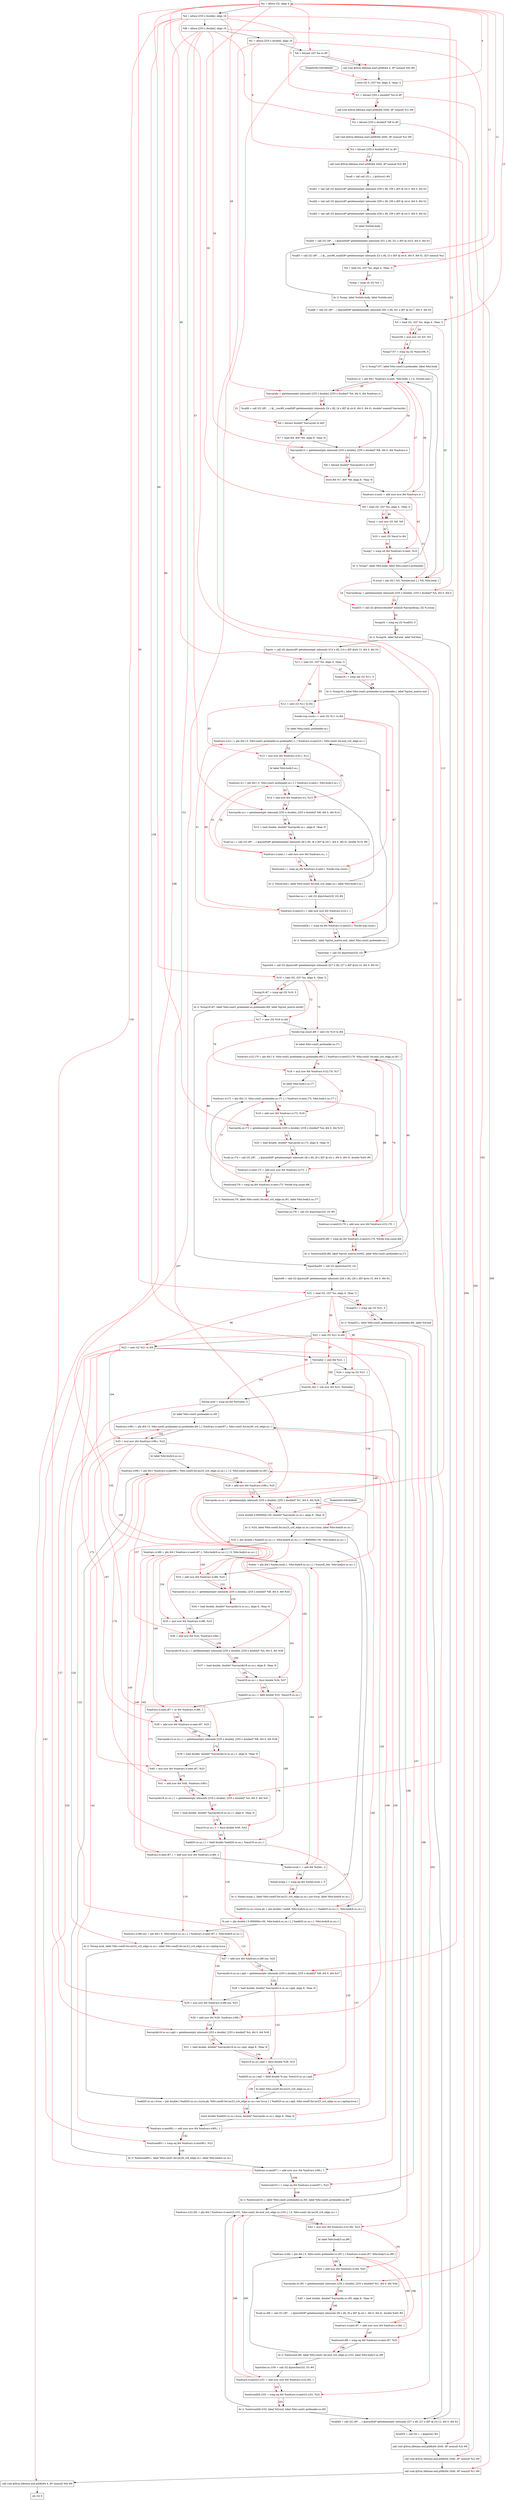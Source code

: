 digraph "CDFG for'main' function" {
	Node0x56155b3c3358[shape=record, label="  %n = alloca i32, align 4"]
	Node0x56155b3c1328[shape=record, label="  %A = alloca [255 x double], align 16"]
	Node0x56155b3e7b78[shape=record, label="  %B = alloca [255 x double], align 16"]
	Node0x56155b3e7bf8[shape=record, label="  %C = alloca [255 x double], align 16"]
	Node0x56155b3e7c78[shape=record, label="  %0 = bitcast i32* %n to i8*"]
	Node0x56155b3e7e28[shape=record, label="  call void @llvm.lifetime.start.p0i8(i64 4, i8* nonnull %0) #6"]
	Node0x56155b3e7f00[shape=record, label="  store i32 0, i32* %n, align 4, !tbaa !2"]
	Node0x56155b3e7f68[shape=record, label="  %1 = bitcast [255 x double]* %A to i8*"]
	Node0x56155b3e8048[shape=record, label="  call void @llvm.lifetime.start.p0i8(i64 2040, i8* nonnull %1) #6"]
	Node0x56155b3e8108[shape=record, label="  %2 = bitcast [255 x double]* %B to i8*"]
	Node0x56155b3e81c8[shape=record, label="  call void @llvm.lifetime.start.p0i8(i64 2040, i8* nonnull %2) #6"]
	Node0x56155b3e8288[shape=record, label="  %3 = bitcast [255 x double]* %C to i8*"]
	Node0x56155b3e8338[shape=record, label="  call void @llvm.lifetime.start.p0i8(i64 2040, i8* nonnull %3) #6"]
	Node0x56155b3e84e8[shape=record, label="  %call = tail call i32 (...) @clrscr() #6"]
	Node0x56155b3e8680[shape=record, label="  %call1 = tail call i32 @puts(i8* getelementptr inbounds ([59 x i8], [59 x i8]* @.str.3, i64 0, i64 0))"]
	Node0x56155b3e87f0[shape=record, label="  %call2 = tail call i32 @puts(i8* getelementptr inbounds ([59 x i8], [59 x i8]* @.str.4, i64 0, i64 0))"]
	Node0x56155b3e88e0[shape=record, label="  %call3 = tail call i32 @puts(i8* getelementptr inbounds ([59 x i8], [59 x i8]* @.str.3, i64 0, i64 0))"]
	Node0x56155b3e8a48[shape=record, label="  br label %while.body"]
	Node0x56155b3e8b60[shape=record, label="  %call4 = call i32 (i8*, ...) @printf(i8* getelementptr inbounds ([51 x i8], [51 x i8]* @.str.5, i64 0, i64 0))"]
	Node0x56155b3e8da8[shape=record, label="  %call5 = call i32 (i8*, ...) @__isoc99_scanf(i8* getelementptr inbounds ([3 x i8], [3 x i8]* @.str.6, i64 0, i64 0), i32* nonnull %n)"]
	Node0x56155b3e8e68[shape=record, label="  %4 = load i32, i32* %n, align 4, !tbaa !2"]
	Node0x56155b3e8f30[shape=record, label="  %cmp = icmp slt i32 %4, 1"]
	Node0x56155b3e9178[shape=record, label="  br i1 %cmp, label %while.body, label %while.end"]
	Node0x56155b3e9270[shape=record, label="  %call6 = call i32 (i8*, ...) @printf(i8* getelementptr inbounds ([61 x i8], [61 x i8]* @.str.7, i64 0, i64 0))"]
	Node0x56155b3e7ac8[shape=record, label="  %5 = load i32, i32* %n, align 4, !tbaa !2"]
	Node0x56155b3e9360[shape=record, label="  %mul106 = mul nsw i32 %5, %5"]
	Node0x56155b3e93f0[shape=record, label="  %cmp7107 = icmp eq i32 %mul106, 0"]
	Node0x56155b3e9648[shape=record, label="  br i1 %cmp7107, label %for.cond13.preheader, label %for.body"]
	Node0x56155b3e96f8[shape=record, label="  %.lcssa = phi i32 [ %5, %while.end ], [ %9, %for.body ]"]
	Node0x56155b3e97d8[shape=record, label="  %arraydecay = getelementptr inbounds [255 x double], [255 x double]* %A, i64 0, i64 0"]
	Node0x56155b3e9928[shape=record, label="  %call33 = call i32 @brinv(double* nonnull %arraydecay, i32 %.lcssa)"]
	Node0x56155b3e9a00[shape=record, label="  %cmp34 = icmp eq i32 %call33, 0"]
	Node0x56155b3e9ee8[shape=record, label="  br i1 %cmp34, label %if.end, label %if.then"]
	Node0x56155b3e9f68[shape=record, label="  %indvars.iv = phi i64 [ %indvars.iv.next, %for.body ], [ 0, %while.end ]"]
	Node0x56155b3ea078[shape=record, label="  %arrayidx = getelementptr inbounds [255 x double], [255 x double]* %A, i64 0, i64 %indvars.iv"]
	Node0x56155b3ea1e8[shape=record, label="  %call8 = call i32 (i8*, ...) @__isoc99_scanf(i8* getelementptr inbounds ([4 x i8], [4 x i8]* @.str.8, i64 0, i64 0), double* nonnull %arrayidx)"]
	Node0x56155b3ea2a8[shape=record, label="  %6 = bitcast double* %arrayidx to i64*"]
	Node0x56155b3ea308[shape=record, label="  %7 = load i64, i64* %6, align 8, !tbaa !6"]
	Node0x56155b3ea398[shape=record, label="  %arrayidx12 = getelementptr inbounds [255 x double], [255 x double]* %B, i64 0, i64 %indvars.iv"]
	Node0x56155b3ea438[shape=record, label="  %8 = bitcast double* %arrayidx12 to i64*"]
	Node0x56155b3ea540[shape=record, label="  store i64 %7, i64* %8, align 8, !tbaa !6"]
	Node0x56155b3ea5c0[shape=record, label="  %indvars.iv.next = add nuw nsw i64 %indvars.iv, 1"]
	Node0x56155b3e95b8[shape=record, label="  %9 = load i32, i32* %n, align 4, !tbaa !2"]
	Node0x56155b3ea630[shape=record, label="  %mul = mul nsw i32 %9, %9"]
	Node0x56155b3ea6a8[shape=record, label="  %10 = zext i32 %mul to i64"]
	Node0x56155b3ea720[shape=record, label="  %cmp7 = icmp ult i64 %indvars.iv.next, %10"]
	Node0x56155b3ea7c8[shape=record, label="  br i1 %cmp7, label %for.body, label %for.cond13.preheader"]
	Node0x56155b3ea8e0[shape=record, label="  %puts = call i32 @puts(i8* getelementptr inbounds ([14 x i8], [14 x i8]* @str.13, i64 0, i64 0))"]
	Node0x56155b3e9e58[shape=record, label="  %11 = load i32, i32* %n, align 4, !tbaa !2"]
	Node0x56155b3ea960[shape=record, label="  %cmp18.i = icmp sgt i32 %11, 0"]
	Node0x56155b3eabb8[shape=record, label="  br i1 %cmp18.i, label %for.cond1.preheader.us.preheader.i, label %print_matrix.exit"]
	Node0x56155b3eaa28[shape=record, label="  %12 = sext i32 %11 to i64"]
	Node0x56155b3eac48[shape=record, label="  %wide.trip.count.i = zext i32 %11 to i64"]
	Node0x56155b3eadf8[shape=record, label="  br label %for.cond1.preheader.us.i"]
	Node0x56155b3eaf88[shape=record, label="  %indvars.iv22.i = phi i64 [ 0, %for.cond1.preheader.us.preheader.i ], [ %indvars.iv.next23.i, %for.cond1.for.end_crit_edge.us.i ]"]
	Node0x56155b3eb050[shape=record, label="  %13 = mul nsw i64 %indvars.iv22.i, %12"]
	Node0x56155b3eb188[shape=record, label="  br label %for.body3.us.i"]
	Node0x56155b3eb258[shape=record, label="  %indvars.iv.i = phi i64 [ 0, %for.cond1.preheader.us.i ], [ %indvars.iv.next.i, %for.body3.us.i ]"]
	Node0x56155b3eb320[shape=record, label="  %14 = add nsw i64 %indvars.iv.i, %13"]
	Node0x56155b3eb3a8[shape=record, label="  %arrayidx.us.i = getelementptr inbounds [255 x double], [255 x double]* %B, i64 0, i64 %14"]
	Node0x56155b3eb448[shape=record, label="  %15 = load double, double* %arrayidx.us.i, align 8, !tbaa !6"]
	Node0x56155b3eb4f8[shape=record, label="  %call.us.i = call i32 (i8*, ...) @printf(i8* getelementptr inbounds ([8 x i8], [8 x i8]* @.str.1, i64 0, i64 0), double %15) #6"]
	Node0x56155b3eb650[shape=record, label="  %indvars.iv.next.i = add nuw nsw i64 %indvars.iv.i, 1"]
	Node0x56155b3eb6f0[shape=record, label="  %exitcond.i = icmp eq i64 %indvars.iv.next.i, %wide.trip.count.i"]
	Node0x56155b3eb7a8[shape=record, label="  br i1 %exitcond.i, label %for.cond1.for.end_crit_edge.us.i, label %for.body3.us.i"]
	Node0x56155b3eb820[shape=record, label="  %putchar.us.i = call i32 @putchar(i32 10) #6"]
	Node0x56155b3eb8f0[shape=record, label="  %indvars.iv.next23.i = add nuw nsw i64 %indvars.iv22.i, 1"]
	Node0x56155b3eb960[shape=record, label="  %exitcond26.i = icmp eq i64 %indvars.iv.next23.i, %wide.trip.count.i"]
	Node0x56155b3ec038[shape=record, label="  br i1 %exitcond26.i, label %print_matrix.exit, label %for.cond1.preheader.us.i"]
	Node0x56155b3ec0b0[shape=record, label="  %putchar = call i32 @putchar(i32 10)"]
	Node0x56155b3ec200[shape=record, label="  %puts64 = call i32 @puts(i8* getelementptr inbounds ([27 x i8], [27 x i8]* @str.14, i64 0, i64 0))"]
	Node0x56155b3eab08[shape=record, label="  %16 = load i32, i32* %n, align 4, !tbaa !2"]
	Node0x56155b3ec2d0[shape=record, label="  %cmp18.i67 = icmp sgt i32 %16, 0"]
	Node0x56155b3ea4c8[shape=record, label="  br i1 %cmp18.i67, label %for.cond1.preheader.us.preheader.i69, label %print_matrix.exit82"]
	Node0x56155b3ead68[shape=record, label="  %17 = sext i32 %16 to i64"]
	Node0x56155b3eb128[shape=record, label="  %wide.trip.count.i68 = zext i32 %16 to i64"]
	Node0x56155b3ec588[shape=record, label="  br label %for.cond1.preheader.us.i71"]
	Node0x56155b3ec748[shape=record, label="  %indvars.iv22.i70 = phi i64 [ 0, %for.cond1.preheader.us.preheader.i69 ], [ %indvars.iv.next23.i79, %for.cond1.for.end_crit_edge.us.i81 ]"]
	Node0x56155b3ec870[shape=record, label="  %18 = mul nsw i64 %indvars.iv22.i70, %17"]
	Node0x56155b3ec998[shape=record, label="  br label %for.body3.us.i77"]
	Node0x56155b3eca48[shape=record, label="  %indvars.iv.i72 = phi i64 [ 0, %for.cond1.preheader.us.i71 ], [ %indvars.iv.next.i75, %for.body3.us.i77 ]"]
	Node0x56155b3ecb10[shape=record, label="  %19 = add nsw i64 %indvars.iv.i72, %18"]
	Node0x56155b3ecb98[shape=record, label="  %arrayidx.us.i73 = getelementptr inbounds [255 x double], [255 x double]* %A, i64 0, i64 %19"]
	Node0x56155b3ecc38[shape=record, label="  %20 = load double, double* %arrayidx.us.i73, align 8, !tbaa !6"]
	Node0x56155b3ecce8[shape=record, label="  %call.us.i74 = call i32 (i8*, ...) @printf(i8* getelementptr inbounds ([8 x i8], [8 x i8]* @.str.1, i64 0, i64 0), double %20) #6"]
	Node0x56155b3ece10[shape=record, label="  %indvars.iv.next.i75 = add nuw nsw i64 %indvars.iv.i72, 1"]
	Node0x56155b3eceb0[shape=record, label="  %exitcond.i76 = icmp eq i64 %indvars.iv.next.i75, %wide.trip.count.i68"]
	Node0x56155b3ecf68[shape=record, label="  br i1 %exitcond.i76, label %for.cond1.for.end_crit_edge.us.i81, label %for.body3.us.i77"]
	Node0x56155b3ecfe0[shape=record, label="  %putchar.us.i78 = call i32 @putchar(i32 10) #6"]
	Node0x56155b3ed0b0[shape=record, label="  %indvars.iv.next23.i79 = add nuw nsw i64 %indvars.iv22.i70, 1"]
	Node0x56155b3ed120[shape=record, label="  %exitcond26.i80 = icmp eq i64 %indvars.iv.next23.i79, %wide.trip.count.i68"]
	Node0x56155b3ed1a8[shape=record, label="  br i1 %exitcond26.i80, label %print_matrix.exit82, label %for.cond1.preheader.us.i71"]
	Node0x56155b3ed220[shape=record, label="  %putchar65 = call i32 @putchar(i32 10)"]
	Node0x56155b3ed370[shape=record, label="  %puts66 = call i32 @puts(i8* getelementptr inbounds ([26 x i8], [26 x i8]* @str.15, i64 0, i64 0))"]
	Node0x56155b3eaf08[shape=record, label="  %21 = load i32, i32* %n, align 4, !tbaa !2"]
	Node0x56155b3ed440[shape=record, label="  %cmp53.i = icmp sgt i32 %21, 0"]
	Node0x56155b3ed558[shape=record, label="  br i1 %cmp53.i, label %for.cond1.preheader.us.preheader.i84, label %if.end"]
	Node0x56155b3ec4f8[shape=record, label="  %22 = zext i32 %21 to i64"]
	Node0x56155b3ec6c8[shape=record, label="  %23 = sext i32 %21 to i64"]
	Node0x56155b3ed5d0[shape=record, label="  %xtraiter = and i64 %22, 1"]
	Node0x56155b3ed640[shape=record, label="  %24 = icmp eq i32 %21, 1"]
	Node0x56155b3ed6b0[shape=record, label="  %unroll_iter = sub nsw i64 %22, %xtraiter"]
	Node0x56155b3ed720[shape=record, label="  %lcmp.mod = icmp eq i64 %xtraiter, 0"]
	Node0x56155b3ed898[shape=record, label="  br label %for.cond1.preheader.us.i85"]
	Node0x56155b3eda38[shape=record, label="  %indvars.iv96.i = phi i64 [ 0, %for.cond1.preheader.us.preheader.i84 ], [ %indvars.iv.next97.i, %for.cond1.for.inc26_crit_edge.us.i ]"]
	Node0x56155b3edb00[shape=record, label="  %25 = mul nsw i64 %indvars.iv96.i, %23"]
	Node0x56155b3edc88[shape=record, label="  br label %for.body4.us.us.i"]
	Node0x56155b3edd00[shape=record, label="  %indvars.iv.next97.i = add nuw nsw i64 %indvars.iv96.i, 1"]
	Node0x56155b3edd70[shape=record, label="  %exitcond101.i = icmp eq i64 %indvars.iv.next97.i, %22"]
	Node0x56155b3edee8[shape=record, label="  br i1 %exitcond101.i, label %for.cond1.preheader.us.i93, label %for.cond1.preheader.us.i85"]
	Node0x56155b3ee028[shape=record, label="  %indvars.iv89.i = phi i64 [ %indvars.iv.next90.i, %for.cond5.for.inc23_crit_edge.us.us.i ], [ 0, %for.cond1.preheader.us.i85 ]"]
	Node0x56155b3ee0f0[shape=record, label="  %26 = add nsw i64 %indvars.iv89.i, %25"]
	Node0x56155b3ee178[shape=record, label="  %arrayidx.us.us.i = getelementptr inbounds [255 x double], [255 x double]* %C, i64 0, i64 %26"]
	Node0x56155b3ee290[shape=record, label="  store double 0.000000e+00, double* %arrayidx.us.us.i, align 8, !tbaa !6"]
	Node0x56155b3ee558[shape=record, label="  br i1 %24, label %for.cond5.for.inc23_crit_edge.us.us.i.unr-lcssa, label %for.body8.us.us.i"]
	Node0x56155b3ee648[shape=record, label="  %add20.us.us.i.lcssa.ph = phi double [ undef, %for.body4.us.us.i ], [ %add20.us.us.i.1, %for.body8.us.us.i ]"]
	Node0x56155b3ee718[shape=record, label="  %.unr = phi double [ 0.000000e+00, %for.body4.us.us.i ], [ %add20.us.us.i.1, %for.body8.us.us.i ]"]
	Node0x56155b3ee8b8[shape=record, label="  %indvars.iv.i86.unr = phi i64 [ 0, %for.body4.us.us.i ], [ %indvars.iv.next.i87.1, %for.body8.us.us.i ]"]
	Node0x56155b3eeac8[shape=record, label="  br i1 %lcmp.mod, label %for.cond5.for.inc23_crit_edge.us.us.i, label %for.cond5.for.inc23_crit_edge.us.us.i.epilog-lcssa"]
	Node0x56155b3eeb40[shape=record, label="  %27 = add nsw i64 %indvars.iv.i86.unr, %25"]
	Node0x56155b3eebc8[shape=record, label="  %arrayidx14.us.us.i.epil = getelementptr inbounds [255 x double], [255 x double]* %B, i64 0, i64 %27"]
	Node0x56155b3eea38[shape=record, label="  %28 = load double, double* %arrayidx14.us.us.i.epil, align 8, !tbaa !6"]
	Node0x56155b3eec80[shape=record, label="  %29 = mul nsw i64 %indvars.iv.i86.unr, %23"]
	Node0x56155b3eecf0[shape=record, label="  %30 = add nsw i64 %29, %indvars.iv89.i"]
	Node0x56155b3eed78[shape=record, label="  %arrayidx18.us.us.i.epil = getelementptr inbounds [255 x double], [255 x double]* %A, i64 0, i64 %30"]
	Node0x56155b3eee18[shape=record, label="  %31 = load double, double* %arrayidx18.us.us.i.epil, align 8, !tbaa !6"]
	Node0x56155b3eee90[shape=record, label="  %mul19.us.us.i.epil = fmul double %28, %31"]
	Node0x56155b3eef30[shape=record, label="  %add20.us.us.i.epil = fadd double %.unr, %mul19.us.us.i.epil"]
	Node0x56155b3eefb8[shape=record, label="  br label %for.cond5.for.inc23_crit_edge.us.us.i"]
	Node0x56155b3ef008[shape=record, label="  %add20.us.us.i.lcssa = phi double [ %add20.us.us.i.lcssa.ph, %for.cond5.for.inc23_crit_edge.us.us.i.unr-lcssa ], [ %add20.us.us.i.epil, %for.cond5.for.inc23_crit_edge.us.us.i.epilog-lcssa ]"]
	Node0x56155b3ef100[shape=record, label="  store double %add20.us.us.i.lcssa, double* %arrayidx.us.us.i, align 8, !tbaa !6"]
	Node0x56155b3ef180[shape=record, label="  %indvars.iv.next90.i = add nuw nsw i64 %indvars.iv89.i, 1"]
	Node0x56155b3ef1f0[shape=record, label="  %exitcond93.i = icmp eq i64 %indvars.iv.next90.i, %22"]
	Node0x56155b3eb9e8[shape=record, label="  br i1 %exitcond93.i, label %for.cond1.for.inc26_crit_edge.us.i, label %for.body4.us.us.i"]
	Node0x56155b3eba38[shape=record, label="  %32 = phi double [ %add20.us.us.i.1, %for.body8.us.us.i ], [ 0.000000e+00, %for.body4.us.us.i ]"]
	Node0x56155b3ebce8[shape=record, label="  %indvars.iv.i86 = phi i64 [ %indvars.iv.next.i87.1, %for.body8.us.us.i ], [ 0, %for.body4.us.us.i ]"]
	Node0x56155b3ebde8[shape=record, label="  %niter = phi i64 [ %niter.nsub.1, %for.body8.us.us.i ], [ %unroll_iter, %for.body4.us.us.i ]"]
	Node0x56155b3ebeb0[shape=record, label="  %33 = add nsw i64 %indvars.iv.i86, %25"]
	Node0x56155b3ebf38[shape=record, label="  %arrayidx14.us.us.i = getelementptr inbounds [255 x double], [255 x double]* %B, i64 0, i64 %33"]
	Node0x56155b3edc08[shape=record, label="  %34 = load double, double* %arrayidx14.us.us.i, align 8, !tbaa !6"]
	Node0x56155b3efeb0[shape=record, label="  %35 = mul nsw i64 %indvars.iv.i86, %23"]
	Node0x56155b3eff20[shape=record, label="  %36 = add nsw i64 %35, %indvars.iv89.i"]
	Node0x56155b3effa8[shape=record, label="  %arrayidx18.us.us.i = getelementptr inbounds [255 x double], [255 x double]* %A, i64 0, i64 %36"]
	Node0x56155b3ed9b8[shape=record, label="  %37 = load double, double* %arrayidx18.us.us.i, align 8, !tbaa !6"]
	Node0x56155b3f0060[shape=record, label="  %mul19.us.us.i = fmul double %34, %37"]
	Node0x56155b3f00d0[shape=record, label="  %add20.us.us.i = fadd double %32, %mul19.us.us.i"]
	Node0x56155b3f0140[shape=record, label="  %indvars.iv.next.i87 = or i64 %indvars.iv.i86, 1"]
	Node0x56155b3f0240[shape=record, label="  %38 = add nsw i64 %indvars.iv.next.i87, %25"]
	Node0x56155b3f02c8[shape=record, label="  %arrayidx14.us.us.i.1 = getelementptr inbounds [255 x double], [255 x double]* %B, i64 0, i64 %38"]
	Node0x56155b3f0368[shape=record, label="  %39 = load double, double* %arrayidx14.us.us.i.1, align 8, !tbaa !6"]
	Node0x56155b3f03e0[shape=record, label="  %40 = mul nsw i64 %indvars.iv.next.i87, %23"]
	Node0x56155b3f0450[shape=record, label="  %41 = add nsw i64 %40, %indvars.iv89.i"]
	Node0x56155b3f04d8[shape=record, label="  %arrayidx18.us.us.i.1 = getelementptr inbounds [255 x double], [255 x double]* %A, i64 0, i64 %41"]
	Node0x56155b3f0578[shape=record, label="  %42 = load double, double* %arrayidx18.us.us.i.1, align 8, !tbaa !6"]
	Node0x56155b3f05f0[shape=record, label="  %mul19.us.us.i.1 = fmul double %39, %42"]
	Node0x56155b3f0660[shape=record, label="  %add20.us.us.i.1 = fadd double %add20.us.us.i, %mul19.us.us.i.1"]
	Node0x56155b3f06d0[shape=record, label="  %indvars.iv.next.i87.1 = add nuw nsw i64 %indvars.iv.i86, 2"]
	Node0x56155b3f0740[shape=record, label="  %niter.nsub.1 = add i64 %niter, -2"]
	Node0x56155b3f07b0[shape=record, label="  %niter.ncmp.1 = icmp eq i64 %niter.nsub.1, 0"]
	Node0x56155b3f0838[shape=record, label="  br i1 %niter.ncmp.1, label %for.cond5.for.inc23_crit_edge.us.us.i.unr-lcssa, label %for.body8.us.us.i"]
	Node0x56155b3f0908[shape=record, label="  %indvars.iv22.i92 = phi i64 [ %indvars.iv.next23.i101, %for.cond1.for.end_crit_edge.us.i103 ], [ 0, %for.cond1.for.inc26_crit_edge.us.i ]"]
	Node0x56155b3f0a00[shape=record, label="  %43 = mul nsw i64 %indvars.iv22.i92, %23"]
	Node0x56155b3ee3d8[shape=record, label="  br label %for.body3.us.i99"]
	Node0x56155b3f0af8[shape=record, label="  %indvars.iv.i94 = phi i64 [ 0, %for.cond1.preheader.us.i93 ], [ %indvars.iv.next.i97, %for.body3.us.i99 ]"]
	Node0x56155b3f0bc0[shape=record, label="  %44 = add nsw i64 %indvars.iv.i94, %43"]
	Node0x56155b3f0c48[shape=record, label="  %arrayidx.us.i95 = getelementptr inbounds [255 x double], [255 x double]* %C, i64 0, i64 %44"]
	Node0x56155b3f0ce8[shape=record, label="  %45 = load double, double* %arrayidx.us.i95, align 8, !tbaa !6"]
	Node0x56155b3f0d98[shape=record, label="  %call.us.i96 = call i32 (i8*, ...) @printf(i8* getelementptr inbounds ([8 x i8], [8 x i8]* @.str.1, i64 0, i64 0), double %45) #6"]
	Node0x56155b3f0ec0[shape=record, label="  %indvars.iv.next.i97 = add nuw nsw i64 %indvars.iv.i94, 1"]
	Node0x56155b3f0f60[shape=record, label="  %exitcond.i98 = icmp eq i64 %indvars.iv.next.i97, %22"]
	Node0x56155b3f1018[shape=record, label="  br i1 %exitcond.i98, label %for.cond1.for.end_crit_edge.us.i103, label %for.body3.us.i99"]
	Node0x56155b3f1090[shape=record, label="  %putchar.us.i100 = call i32 @putchar(i32 10) #6"]
	Node0x56155b3f1160[shape=record, label="  %indvars.iv.next23.i101 = add nuw nsw i64 %indvars.iv22.i92, 1"]
	Node0x56155b3f11d0[shape=record, label="  %exitcond26.i102 = icmp eq i64 %indvars.iv.next23.i101, %22"]
	Node0x56155b3f1258[shape=record, label="  br i1 %exitcond26.i102, label %if.end, label %for.cond1.preheader.us.i93"]
	Node0x56155b3f1350[shape=record, label="  %call49 = call i32 (i8*, ...) @printf(i8* getelementptr inbounds ([27 x i8], [27 x i8]* @.str.12, i64 0, i64 0))"]
	Node0x56155b3f14b8[shape=record, label="  %call50 = call i32 (...) @getch() #6"]
	Node0x56155b3f1628[shape=record, label="  call void @llvm.lifetime.end.p0i8(i64 2040, i8* nonnull %3) #6"]
	Node0x56155b3f1738[shape=record, label="  call void @llvm.lifetime.end.p0i8(i64 2040, i8* nonnull %2) #6"]
	Node0x56155b3f1848[shape=record, label="  call void @llvm.lifetime.end.p0i8(i64 2040, i8* nonnull %1) #6"]
	Node0x56155b3f1958[shape=record, label="  call void @llvm.lifetime.end.p0i8(i64 4, i8* nonnull %0) #6"]
	Node0x56155b3ec918[shape=record, label="  ret i32 0"]
	Node0x56155b3c3358 -> Node0x56155b3c1328
	Node0x56155b3c1328 -> Node0x56155b3e7b78
	Node0x56155b3e7b78 -> Node0x56155b3e7bf8
	Node0x56155b3e7bf8 -> Node0x56155b3e7c78
	Node0x56155b3e7c78 -> Node0x56155b3e7e28
	Node0x56155b3e7e28 -> Node0x56155b3e7f00
	Node0x56155b3e7f00 -> Node0x56155b3e7f68
	Node0x56155b3e7f68 -> Node0x56155b3e8048
	Node0x56155b3e8048 -> Node0x56155b3e8108
	Node0x56155b3e8108 -> Node0x56155b3e81c8
	Node0x56155b3e81c8 -> Node0x56155b3e8288
	Node0x56155b3e8288 -> Node0x56155b3e8338
	Node0x56155b3e8338 -> Node0x56155b3e84e8
	Node0x56155b3e84e8 -> Node0x56155b3e8680
	Node0x56155b3e8680 -> Node0x56155b3e87f0
	Node0x56155b3e87f0 -> Node0x56155b3e88e0
	Node0x56155b3e88e0 -> Node0x56155b3e8a48
	Node0x56155b3e8a48 -> Node0x56155b3e8b60
	Node0x56155b3e8b60 -> Node0x56155b3e8da8
	Node0x56155b3e8da8 -> Node0x56155b3e8e68
	Node0x56155b3e8e68 -> Node0x56155b3e8f30
	Node0x56155b3e8f30 -> Node0x56155b3e9178
	Node0x56155b3e9178 -> Node0x56155b3e8b60
	Node0x56155b3e9178 -> Node0x56155b3e9270
	Node0x56155b3e9270 -> Node0x56155b3e7ac8
	Node0x56155b3e7ac8 -> Node0x56155b3e9360
	Node0x56155b3e9360 -> Node0x56155b3e93f0
	Node0x56155b3e93f0 -> Node0x56155b3e9648
	Node0x56155b3e9648 -> Node0x56155b3e96f8
	Node0x56155b3e9648 -> Node0x56155b3e9f68
	Node0x56155b3e96f8 -> Node0x56155b3e97d8
	Node0x56155b3e97d8 -> Node0x56155b3e9928
	Node0x56155b3e9928 -> Node0x56155b3e9a00
	Node0x56155b3e9a00 -> Node0x56155b3e9ee8
	Node0x56155b3e9ee8 -> Node0x56155b3f1350
	Node0x56155b3e9ee8 -> Node0x56155b3ea8e0
	Node0x56155b3e9f68 -> Node0x56155b3ea078
	Node0x56155b3ea078 -> Node0x56155b3ea1e8
	Node0x56155b3ea1e8 -> Node0x56155b3ea2a8
	Node0x56155b3ea2a8 -> Node0x56155b3ea308
	Node0x56155b3ea308 -> Node0x56155b3ea398
	Node0x56155b3ea398 -> Node0x56155b3ea438
	Node0x56155b3ea438 -> Node0x56155b3ea540
	Node0x56155b3ea540 -> Node0x56155b3ea5c0
	Node0x56155b3ea5c0 -> Node0x56155b3e95b8
	Node0x56155b3e95b8 -> Node0x56155b3ea630
	Node0x56155b3ea630 -> Node0x56155b3ea6a8
	Node0x56155b3ea6a8 -> Node0x56155b3ea720
	Node0x56155b3ea720 -> Node0x56155b3ea7c8
	Node0x56155b3ea7c8 -> Node0x56155b3e9f68
	Node0x56155b3ea7c8 -> Node0x56155b3e96f8
	Node0x56155b3ea8e0 -> Node0x56155b3e9e58
	Node0x56155b3e9e58 -> Node0x56155b3ea960
	Node0x56155b3ea960 -> Node0x56155b3eabb8
	Node0x56155b3eabb8 -> Node0x56155b3eaa28
	Node0x56155b3eabb8 -> Node0x56155b3ec0b0
	Node0x56155b3eaa28 -> Node0x56155b3eac48
	Node0x56155b3eac48 -> Node0x56155b3eadf8
	Node0x56155b3eadf8 -> Node0x56155b3eaf88
	Node0x56155b3eaf88 -> Node0x56155b3eb050
	Node0x56155b3eb050 -> Node0x56155b3eb188
	Node0x56155b3eb188 -> Node0x56155b3eb258
	Node0x56155b3eb258 -> Node0x56155b3eb320
	Node0x56155b3eb320 -> Node0x56155b3eb3a8
	Node0x56155b3eb3a8 -> Node0x56155b3eb448
	Node0x56155b3eb448 -> Node0x56155b3eb4f8
	Node0x56155b3eb4f8 -> Node0x56155b3eb650
	Node0x56155b3eb650 -> Node0x56155b3eb6f0
	Node0x56155b3eb6f0 -> Node0x56155b3eb7a8
	Node0x56155b3eb7a8 -> Node0x56155b3eb820
	Node0x56155b3eb7a8 -> Node0x56155b3eb258
	Node0x56155b3eb820 -> Node0x56155b3eb8f0
	Node0x56155b3eb8f0 -> Node0x56155b3eb960
	Node0x56155b3eb960 -> Node0x56155b3ec038
	Node0x56155b3ec038 -> Node0x56155b3ec0b0
	Node0x56155b3ec038 -> Node0x56155b3eaf88
	Node0x56155b3ec0b0 -> Node0x56155b3ec200
	Node0x56155b3ec200 -> Node0x56155b3eab08
	Node0x56155b3eab08 -> Node0x56155b3ec2d0
	Node0x56155b3ec2d0 -> Node0x56155b3ea4c8
	Node0x56155b3ea4c8 -> Node0x56155b3ead68
	Node0x56155b3ea4c8 -> Node0x56155b3ed220
	Node0x56155b3ead68 -> Node0x56155b3eb128
	Node0x56155b3eb128 -> Node0x56155b3ec588
	Node0x56155b3ec588 -> Node0x56155b3ec748
	Node0x56155b3ec748 -> Node0x56155b3ec870
	Node0x56155b3ec870 -> Node0x56155b3ec998
	Node0x56155b3ec998 -> Node0x56155b3eca48
	Node0x56155b3eca48 -> Node0x56155b3ecb10
	Node0x56155b3ecb10 -> Node0x56155b3ecb98
	Node0x56155b3ecb98 -> Node0x56155b3ecc38
	Node0x56155b3ecc38 -> Node0x56155b3ecce8
	Node0x56155b3ecce8 -> Node0x56155b3ece10
	Node0x56155b3ece10 -> Node0x56155b3eceb0
	Node0x56155b3eceb0 -> Node0x56155b3ecf68
	Node0x56155b3ecf68 -> Node0x56155b3ecfe0
	Node0x56155b3ecf68 -> Node0x56155b3eca48
	Node0x56155b3ecfe0 -> Node0x56155b3ed0b0
	Node0x56155b3ed0b0 -> Node0x56155b3ed120
	Node0x56155b3ed120 -> Node0x56155b3ed1a8
	Node0x56155b3ed1a8 -> Node0x56155b3ed220
	Node0x56155b3ed1a8 -> Node0x56155b3ec748
	Node0x56155b3ed220 -> Node0x56155b3ed370
	Node0x56155b3ed370 -> Node0x56155b3eaf08
	Node0x56155b3eaf08 -> Node0x56155b3ed440
	Node0x56155b3ed440 -> Node0x56155b3ed558
	Node0x56155b3ed558 -> Node0x56155b3ec4f8
	Node0x56155b3ed558 -> Node0x56155b3f1350
	Node0x56155b3ec4f8 -> Node0x56155b3ec6c8
	Node0x56155b3ec6c8 -> Node0x56155b3ed5d0
	Node0x56155b3ed5d0 -> Node0x56155b3ed640
	Node0x56155b3ed640 -> Node0x56155b3ed6b0
	Node0x56155b3ed6b0 -> Node0x56155b3ed720
	Node0x56155b3ed720 -> Node0x56155b3ed898
	Node0x56155b3ed898 -> Node0x56155b3eda38
	Node0x56155b3eda38 -> Node0x56155b3edb00
	Node0x56155b3edb00 -> Node0x56155b3edc88
	Node0x56155b3edc88 -> Node0x56155b3ee028
	Node0x56155b3edd00 -> Node0x56155b3edd70
	Node0x56155b3edd70 -> Node0x56155b3edee8
	Node0x56155b3edee8 -> Node0x56155b3f0908
	Node0x56155b3edee8 -> Node0x56155b3eda38
	Node0x56155b3ee028 -> Node0x56155b3ee0f0
	Node0x56155b3ee0f0 -> Node0x56155b3ee178
	Node0x56155b3ee178 -> Node0x56155b3ee290
	Node0x56155b3ee290 -> Node0x56155b3ee558
	Node0x56155b3ee558 -> Node0x56155b3ee648
	Node0x56155b3ee558 -> Node0x56155b3eba38
	Node0x56155b3ee648 -> Node0x56155b3ee718
	Node0x56155b3ee718 -> Node0x56155b3ee8b8
	Node0x56155b3ee8b8 -> Node0x56155b3eeac8
	Node0x56155b3eeac8 -> Node0x56155b3ef008
	Node0x56155b3eeac8 -> Node0x56155b3eeb40
	Node0x56155b3eeb40 -> Node0x56155b3eebc8
	Node0x56155b3eebc8 -> Node0x56155b3eea38
	Node0x56155b3eea38 -> Node0x56155b3eec80
	Node0x56155b3eec80 -> Node0x56155b3eecf0
	Node0x56155b3eecf0 -> Node0x56155b3eed78
	Node0x56155b3eed78 -> Node0x56155b3eee18
	Node0x56155b3eee18 -> Node0x56155b3eee90
	Node0x56155b3eee90 -> Node0x56155b3eef30
	Node0x56155b3eef30 -> Node0x56155b3eefb8
	Node0x56155b3eefb8 -> Node0x56155b3ef008
	Node0x56155b3ef008 -> Node0x56155b3ef100
	Node0x56155b3ef100 -> Node0x56155b3ef180
	Node0x56155b3ef180 -> Node0x56155b3ef1f0
	Node0x56155b3ef1f0 -> Node0x56155b3eb9e8
	Node0x56155b3eb9e8 -> Node0x56155b3edd00
	Node0x56155b3eb9e8 -> Node0x56155b3ee028
	Node0x56155b3eba38 -> Node0x56155b3ebce8
	Node0x56155b3ebce8 -> Node0x56155b3ebde8
	Node0x56155b3ebde8 -> Node0x56155b3ebeb0
	Node0x56155b3ebeb0 -> Node0x56155b3ebf38
	Node0x56155b3ebf38 -> Node0x56155b3edc08
	Node0x56155b3edc08 -> Node0x56155b3efeb0
	Node0x56155b3efeb0 -> Node0x56155b3eff20
	Node0x56155b3eff20 -> Node0x56155b3effa8
	Node0x56155b3effa8 -> Node0x56155b3ed9b8
	Node0x56155b3ed9b8 -> Node0x56155b3f0060
	Node0x56155b3f0060 -> Node0x56155b3f00d0
	Node0x56155b3f00d0 -> Node0x56155b3f0140
	Node0x56155b3f0140 -> Node0x56155b3f0240
	Node0x56155b3f0240 -> Node0x56155b3f02c8
	Node0x56155b3f02c8 -> Node0x56155b3f0368
	Node0x56155b3f0368 -> Node0x56155b3f03e0
	Node0x56155b3f03e0 -> Node0x56155b3f0450
	Node0x56155b3f0450 -> Node0x56155b3f04d8
	Node0x56155b3f04d8 -> Node0x56155b3f0578
	Node0x56155b3f0578 -> Node0x56155b3f05f0
	Node0x56155b3f05f0 -> Node0x56155b3f0660
	Node0x56155b3f0660 -> Node0x56155b3f06d0
	Node0x56155b3f06d0 -> Node0x56155b3f0740
	Node0x56155b3f0740 -> Node0x56155b3f07b0
	Node0x56155b3f07b0 -> Node0x56155b3f0838
	Node0x56155b3f0838 -> Node0x56155b3ee648
	Node0x56155b3f0838 -> Node0x56155b3eba38
	Node0x56155b3f0908 -> Node0x56155b3f0a00
	Node0x56155b3f0a00 -> Node0x56155b3ee3d8
	Node0x56155b3ee3d8 -> Node0x56155b3f0af8
	Node0x56155b3f0af8 -> Node0x56155b3f0bc0
	Node0x56155b3f0bc0 -> Node0x56155b3f0c48
	Node0x56155b3f0c48 -> Node0x56155b3f0ce8
	Node0x56155b3f0ce8 -> Node0x56155b3f0d98
	Node0x56155b3f0d98 -> Node0x56155b3f0ec0
	Node0x56155b3f0ec0 -> Node0x56155b3f0f60
	Node0x56155b3f0f60 -> Node0x56155b3f1018
	Node0x56155b3f1018 -> Node0x56155b3f1090
	Node0x56155b3f1018 -> Node0x56155b3f0af8
	Node0x56155b3f1090 -> Node0x56155b3f1160
	Node0x56155b3f1160 -> Node0x56155b3f11d0
	Node0x56155b3f11d0 -> Node0x56155b3f1258
	Node0x56155b3f1258 -> Node0x56155b3f1350
	Node0x56155b3f1258 -> Node0x56155b3f0908
	Node0x56155b3f1350 -> Node0x56155b3f14b8
	Node0x56155b3f14b8 -> Node0x56155b3f1628
	Node0x56155b3f1628 -> Node0x56155b3f1738
	Node0x56155b3f1738 -> Node0x56155b3f1848
	Node0x56155b3f1848 -> Node0x56155b3f1958
	Node0x56155b3f1958 -> Node0x56155b3ec918
edge [color=red]
	Node0x56155b3c3358 -> Node0x56155b3e7c78[label="1"]
	Node0x56155b3e7c78 -> Node0x56155b3e7e28[label="2"]
	Node0x56155b3b6d40 -> Node0x56155b3e7f00[label="3"]
	Node0x56155b3e7f00 -> Node0x56155b3c3358[label="4"]
	Node0x56155b3c1328 -> Node0x56155b3e7f68[label="5"]
	Node0x56155b3e7f68 -> Node0x56155b3e8048[label="6"]
	Node0x56155b3e7b78 -> Node0x56155b3e8108[label="7"]
	Node0x56155b3e8108 -> Node0x56155b3e81c8[label="8"]
	Node0x56155b3e7bf8 -> Node0x56155b3e8288[label="9"]
	Node0x56155b3e8288 -> Node0x56155b3e8338[label="10"]
	Node0x56155b3c3358 -> Node0x56155b3e8da8[label="11"]
	Node0x56155b3c3358 -> Node0x56155b3e8e68[label="12"]
	Node0x56155b3e8e68 -> Node0x56155b3e8f30[label="13"]
	Node0x56155b3e8f30 -> Node0x56155b3e9178[label="14"]
	Node0x56155b3c3358 -> Node0x56155b3e7ac8[label="15"]
	Node0x56155b3e7ac8 -> Node0x56155b3e9360[label="16"]
	Node0x56155b3e7ac8 -> Node0x56155b3e9360[label="17"]
	Node0x56155b3e9360 -> Node0x56155b3e93f0[label="18"]
	Node0x56155b3e93f0 -> Node0x56155b3e9648[label="19"]
	Node0x56155b3e7ac8 -> Node0x56155b3e96f8[label="20"]
	Node0x56155b3e95b8 -> Node0x56155b3e96f8[label="21"]
	Node0x56155b3c1328 -> Node0x56155b3e97d8[label="22"]
	Node0x56155b3e97d8 -> Node0x56155b3e9928[label="23"]
	Node0x56155b3e96f8 -> Node0x56155b3e9928[label="24"]
	Node0x56155b3e9928 -> Node0x56155b3e9a00[label="25"]
	Node0x56155b3e9a00 -> Node0x56155b3e9ee8[label="26"]
	Node0x56155b3ea5c0 -> Node0x56155b3e9f68[label="27"]
	Node0x56155b3c1328 -> Node0x56155b3ea078[label="28"]
	Node0x56155b3e9f68 -> Node0x56155b3ea078[label="29"]
	Node0x56155b3ea078 -> Node0x56155b3ea1e8[label="30"]
	Node0x56155b3ea078 -> Node0x56155b3ea2a8[label="31"]
	Node0x56155b3ea2a8 -> Node0x56155b3ea308[label="32"]
	Node0x56155b3e7b78 -> Node0x56155b3ea398[label="33"]
	Node0x56155b3e9f68 -> Node0x56155b3ea398[label="34"]
	Node0x56155b3ea398 -> Node0x56155b3ea438[label="35"]
	Node0x56155b3ea308 -> Node0x56155b3ea540[label="36"]
	Node0x56155b3ea540 -> Node0x56155b3ea438[label="37"]
	Node0x56155b3e9f68 -> Node0x56155b3ea5c0[label="38"]
	Node0x56155b3c3358 -> Node0x56155b3e95b8[label="39"]
	Node0x56155b3e95b8 -> Node0x56155b3ea630[label="40"]
	Node0x56155b3e95b8 -> Node0x56155b3ea630[label="41"]
	Node0x56155b3ea630 -> Node0x56155b3ea6a8[label="42"]
	Node0x56155b3ea5c0 -> Node0x56155b3ea720[label="43"]
	Node0x56155b3ea6a8 -> Node0x56155b3ea720[label="44"]
	Node0x56155b3ea720 -> Node0x56155b3ea7c8[label="45"]
	Node0x56155b3c3358 -> Node0x56155b3e9e58[label="46"]
	Node0x56155b3e9e58 -> Node0x56155b3ea960[label="47"]
	Node0x56155b3ea960 -> Node0x56155b3eabb8[label="48"]
	Node0x56155b3e9e58 -> Node0x56155b3eaa28[label="49"]
	Node0x56155b3e9e58 -> Node0x56155b3eac48[label="50"]
	Node0x56155b3eb8f0 -> Node0x56155b3eaf88[label="51"]
	Node0x56155b3eaf88 -> Node0x56155b3eb050[label="52"]
	Node0x56155b3eaa28 -> Node0x56155b3eb050[label="53"]
	Node0x56155b3eb650 -> Node0x56155b3eb258[label="54"]
	Node0x56155b3eb258 -> Node0x56155b3eb320[label="55"]
	Node0x56155b3eb050 -> Node0x56155b3eb320[label="56"]
	Node0x56155b3e7b78 -> Node0x56155b3eb3a8[label="57"]
	Node0x56155b3eb320 -> Node0x56155b3eb3a8[label="58"]
	Node0x56155b3eb3a8 -> Node0x56155b3eb448[label="59"]
	Node0x56155b3eb448 -> Node0x56155b3eb4f8[label="60"]
	Node0x56155b3eb258 -> Node0x56155b3eb650[label="61"]
	Node0x56155b3eb650 -> Node0x56155b3eb6f0[label="62"]
	Node0x56155b3eac48 -> Node0x56155b3eb6f0[label="63"]
	Node0x56155b3eb6f0 -> Node0x56155b3eb7a8[label="64"]
	Node0x56155b3eaf88 -> Node0x56155b3eb8f0[label="65"]
	Node0x56155b3eb8f0 -> Node0x56155b3eb960[label="66"]
	Node0x56155b3eac48 -> Node0x56155b3eb960[label="67"]
	Node0x56155b3eb960 -> Node0x56155b3ec038[label="68"]
	Node0x56155b3c3358 -> Node0x56155b3eab08[label="69"]
	Node0x56155b3eab08 -> Node0x56155b3ec2d0[label="70"]
	Node0x56155b3ec2d0 -> Node0x56155b3ea4c8[label="71"]
	Node0x56155b3eab08 -> Node0x56155b3ead68[label="72"]
	Node0x56155b3eab08 -> Node0x56155b3eb128[label="73"]
	Node0x56155b3ed0b0 -> Node0x56155b3ec748[label="74"]
	Node0x56155b3ec748 -> Node0x56155b3ec870[label="75"]
	Node0x56155b3ead68 -> Node0x56155b3ec870[label="76"]
	Node0x56155b3ece10 -> Node0x56155b3eca48[label="77"]
	Node0x56155b3eca48 -> Node0x56155b3ecb10[label="78"]
	Node0x56155b3ec870 -> Node0x56155b3ecb10[label="79"]
	Node0x56155b3c1328 -> Node0x56155b3ecb98[label="80"]
	Node0x56155b3ecb10 -> Node0x56155b3ecb98[label="81"]
	Node0x56155b3ecb98 -> Node0x56155b3ecc38[label="82"]
	Node0x56155b3ecc38 -> Node0x56155b3ecce8[label="83"]
	Node0x56155b3eca48 -> Node0x56155b3ece10[label="84"]
	Node0x56155b3ece10 -> Node0x56155b3eceb0[label="85"]
	Node0x56155b3eb128 -> Node0x56155b3eceb0[label="86"]
	Node0x56155b3eceb0 -> Node0x56155b3ecf68[label="87"]
	Node0x56155b3ec748 -> Node0x56155b3ed0b0[label="88"]
	Node0x56155b3ed0b0 -> Node0x56155b3ed120[label="89"]
	Node0x56155b3eb128 -> Node0x56155b3ed120[label="90"]
	Node0x56155b3ed120 -> Node0x56155b3ed1a8[label="91"]
	Node0x56155b3c3358 -> Node0x56155b3eaf08[label="92"]
	Node0x56155b3eaf08 -> Node0x56155b3ed440[label="93"]
	Node0x56155b3ed440 -> Node0x56155b3ed558[label="94"]
	Node0x56155b3eaf08 -> Node0x56155b3ec4f8[label="95"]
	Node0x56155b3eaf08 -> Node0x56155b3ec6c8[label="96"]
	Node0x56155b3ec4f8 -> Node0x56155b3ed5d0[label="97"]
	Node0x56155b3eaf08 -> Node0x56155b3ed640[label="98"]
	Node0x56155b3ec4f8 -> Node0x56155b3ed6b0[label="99"]
	Node0x56155b3ed5d0 -> Node0x56155b3ed6b0[label="100"]
	Node0x56155b3ed5d0 -> Node0x56155b3ed720[label="101"]
	Node0x56155b3edd00 -> Node0x56155b3eda38[label="102"]
	Node0x56155b3eda38 -> Node0x56155b3edb00[label="103"]
	Node0x56155b3ec6c8 -> Node0x56155b3edb00[label="104"]
	Node0x56155b3eda38 -> Node0x56155b3edd00[label="105"]
	Node0x56155b3edd00 -> Node0x56155b3edd70[label="106"]
	Node0x56155b3ec4f8 -> Node0x56155b3edd70[label="107"]
	Node0x56155b3edd70 -> Node0x56155b3edee8[label="108"]
	Node0x56155b3ef180 -> Node0x56155b3ee028[label="109"]
	Node0x56155b3ee028 -> Node0x56155b3ee0f0[label="110"]
	Node0x56155b3edb00 -> Node0x56155b3ee0f0[label="111"]
	Node0x56155b3e7bf8 -> Node0x56155b3ee178[label="112"]
	Node0x56155b3ee0f0 -> Node0x56155b3ee178[label="113"]
	Node0x56155b3b9640 -> Node0x56155b3ee290[label="114"]
	Node0x56155b3ee290 -> Node0x56155b3ee178[label="115"]
	Node0x56155b3ed640 -> Node0x56155b3ee558[label="116"]
	Node0x56155b3f0660 -> Node0x56155b3ee648[label="117"]
	Node0x56155b3f0660 -> Node0x56155b3ee718[label="118"]
	Node0x56155b3f06d0 -> Node0x56155b3ee8b8[label="119"]
	Node0x56155b3ed720 -> Node0x56155b3eeac8[label="120"]
	Node0x56155b3ee8b8 -> Node0x56155b3eeb40[label="121"]
	Node0x56155b3edb00 -> Node0x56155b3eeb40[label="122"]
	Node0x56155b3e7b78 -> Node0x56155b3eebc8[label="123"]
	Node0x56155b3eeb40 -> Node0x56155b3eebc8[label="124"]
	Node0x56155b3eebc8 -> Node0x56155b3eea38[label="125"]
	Node0x56155b3ee8b8 -> Node0x56155b3eec80[label="126"]
	Node0x56155b3ec6c8 -> Node0x56155b3eec80[label="127"]
	Node0x56155b3eec80 -> Node0x56155b3eecf0[label="128"]
	Node0x56155b3ee028 -> Node0x56155b3eecf0[label="129"]
	Node0x56155b3c1328 -> Node0x56155b3eed78[label="130"]
	Node0x56155b3eecf0 -> Node0x56155b3eed78[label="131"]
	Node0x56155b3eed78 -> Node0x56155b3eee18[label="132"]
	Node0x56155b3eea38 -> Node0x56155b3eee90[label="133"]
	Node0x56155b3eee18 -> Node0x56155b3eee90[label="134"]
	Node0x56155b3ee718 -> Node0x56155b3eef30[label="135"]
	Node0x56155b3eee90 -> Node0x56155b3eef30[label="136"]
	Node0x56155b3ee648 -> Node0x56155b3ef008[label="137"]
	Node0x56155b3eef30 -> Node0x56155b3ef008[label="138"]
	Node0x56155b3ef008 -> Node0x56155b3ef100[label="139"]
	Node0x56155b3ef100 -> Node0x56155b3ee178[label="140"]
	Node0x56155b3ee028 -> Node0x56155b3ef180[label="141"]
	Node0x56155b3ef180 -> Node0x56155b3ef1f0[label="142"]
	Node0x56155b3ec4f8 -> Node0x56155b3ef1f0[label="143"]
	Node0x56155b3ef1f0 -> Node0x56155b3eb9e8[label="144"]
	Node0x56155b3f0660 -> Node0x56155b3eba38[label="145"]
	Node0x56155b3f06d0 -> Node0x56155b3ebce8[label="146"]
	Node0x56155b3f0740 -> Node0x56155b3ebde8[label="147"]
	Node0x56155b3ed6b0 -> Node0x56155b3ebde8[label="148"]
	Node0x56155b3ebce8 -> Node0x56155b3ebeb0[label="149"]
	Node0x56155b3edb00 -> Node0x56155b3ebeb0[label="150"]
	Node0x56155b3e7b78 -> Node0x56155b3ebf38[label="151"]
	Node0x56155b3ebeb0 -> Node0x56155b3ebf38[label="152"]
	Node0x56155b3ebf38 -> Node0x56155b3edc08[label="153"]
	Node0x56155b3ebce8 -> Node0x56155b3efeb0[label="154"]
	Node0x56155b3ec6c8 -> Node0x56155b3efeb0[label="155"]
	Node0x56155b3efeb0 -> Node0x56155b3eff20[label="156"]
	Node0x56155b3ee028 -> Node0x56155b3eff20[label="157"]
	Node0x56155b3c1328 -> Node0x56155b3effa8[label="158"]
	Node0x56155b3eff20 -> Node0x56155b3effa8[label="159"]
	Node0x56155b3effa8 -> Node0x56155b3ed9b8[label="160"]
	Node0x56155b3edc08 -> Node0x56155b3f0060[label="161"]
	Node0x56155b3ed9b8 -> Node0x56155b3f0060[label="162"]
	Node0x56155b3eba38 -> Node0x56155b3f00d0[label="163"]
	Node0x56155b3f0060 -> Node0x56155b3f00d0[label="164"]
	Node0x56155b3ebce8 -> Node0x56155b3f0140[label="165"]
	Node0x56155b3f0140 -> Node0x56155b3f0240[label="166"]
	Node0x56155b3edb00 -> Node0x56155b3f0240[label="167"]
	Node0x56155b3e7b78 -> Node0x56155b3f02c8[label="168"]
	Node0x56155b3f0240 -> Node0x56155b3f02c8[label="169"]
	Node0x56155b3f02c8 -> Node0x56155b3f0368[label="170"]
	Node0x56155b3f0140 -> Node0x56155b3f03e0[label="171"]
	Node0x56155b3ec6c8 -> Node0x56155b3f03e0[label="172"]
	Node0x56155b3f03e0 -> Node0x56155b3f0450[label="173"]
	Node0x56155b3ee028 -> Node0x56155b3f0450[label="174"]
	Node0x56155b3c1328 -> Node0x56155b3f04d8[label="175"]
	Node0x56155b3f0450 -> Node0x56155b3f04d8[label="176"]
	Node0x56155b3f04d8 -> Node0x56155b3f0578[label="177"]
	Node0x56155b3f0368 -> Node0x56155b3f05f0[label="178"]
	Node0x56155b3f0578 -> Node0x56155b3f05f0[label="179"]
	Node0x56155b3f00d0 -> Node0x56155b3f0660[label="180"]
	Node0x56155b3f05f0 -> Node0x56155b3f0660[label="181"]
	Node0x56155b3ebce8 -> Node0x56155b3f06d0[label="182"]
	Node0x56155b3ebde8 -> Node0x56155b3f0740[label="183"]
	Node0x56155b3f0740 -> Node0x56155b3f07b0[label="184"]
	Node0x56155b3f07b0 -> Node0x56155b3f0838[label="185"]
	Node0x56155b3f1160 -> Node0x56155b3f0908[label="186"]
	Node0x56155b3f0908 -> Node0x56155b3f0a00[label="187"]
	Node0x56155b3ec6c8 -> Node0x56155b3f0a00[label="188"]
	Node0x56155b3f0ec0 -> Node0x56155b3f0af8[label="189"]
	Node0x56155b3f0af8 -> Node0x56155b3f0bc0[label="190"]
	Node0x56155b3f0a00 -> Node0x56155b3f0bc0[label="191"]
	Node0x56155b3e7bf8 -> Node0x56155b3f0c48[label="192"]
	Node0x56155b3f0bc0 -> Node0x56155b3f0c48[label="193"]
	Node0x56155b3f0c48 -> Node0x56155b3f0ce8[label="194"]
	Node0x56155b3f0ce8 -> Node0x56155b3f0d98[label="195"]
	Node0x56155b3f0af8 -> Node0x56155b3f0ec0[label="196"]
	Node0x56155b3f0ec0 -> Node0x56155b3f0f60[label="197"]
	Node0x56155b3ec4f8 -> Node0x56155b3f0f60[label="198"]
	Node0x56155b3f0f60 -> Node0x56155b3f1018[label="199"]
	Node0x56155b3f0908 -> Node0x56155b3f1160[label="200"]
	Node0x56155b3f1160 -> Node0x56155b3f11d0[label="201"]
	Node0x56155b3ec4f8 -> Node0x56155b3f11d0[label="202"]
	Node0x56155b3f11d0 -> Node0x56155b3f1258[label="203"]
	Node0x56155b3e8288 -> Node0x56155b3f1628[label="204"]
	Node0x56155b3e8108 -> Node0x56155b3f1738[label="205"]
	Node0x56155b3e7f68 -> Node0x56155b3f1848[label="206"]
	Node0x56155b3e7c78 -> Node0x56155b3f1958[label="207"]
}
